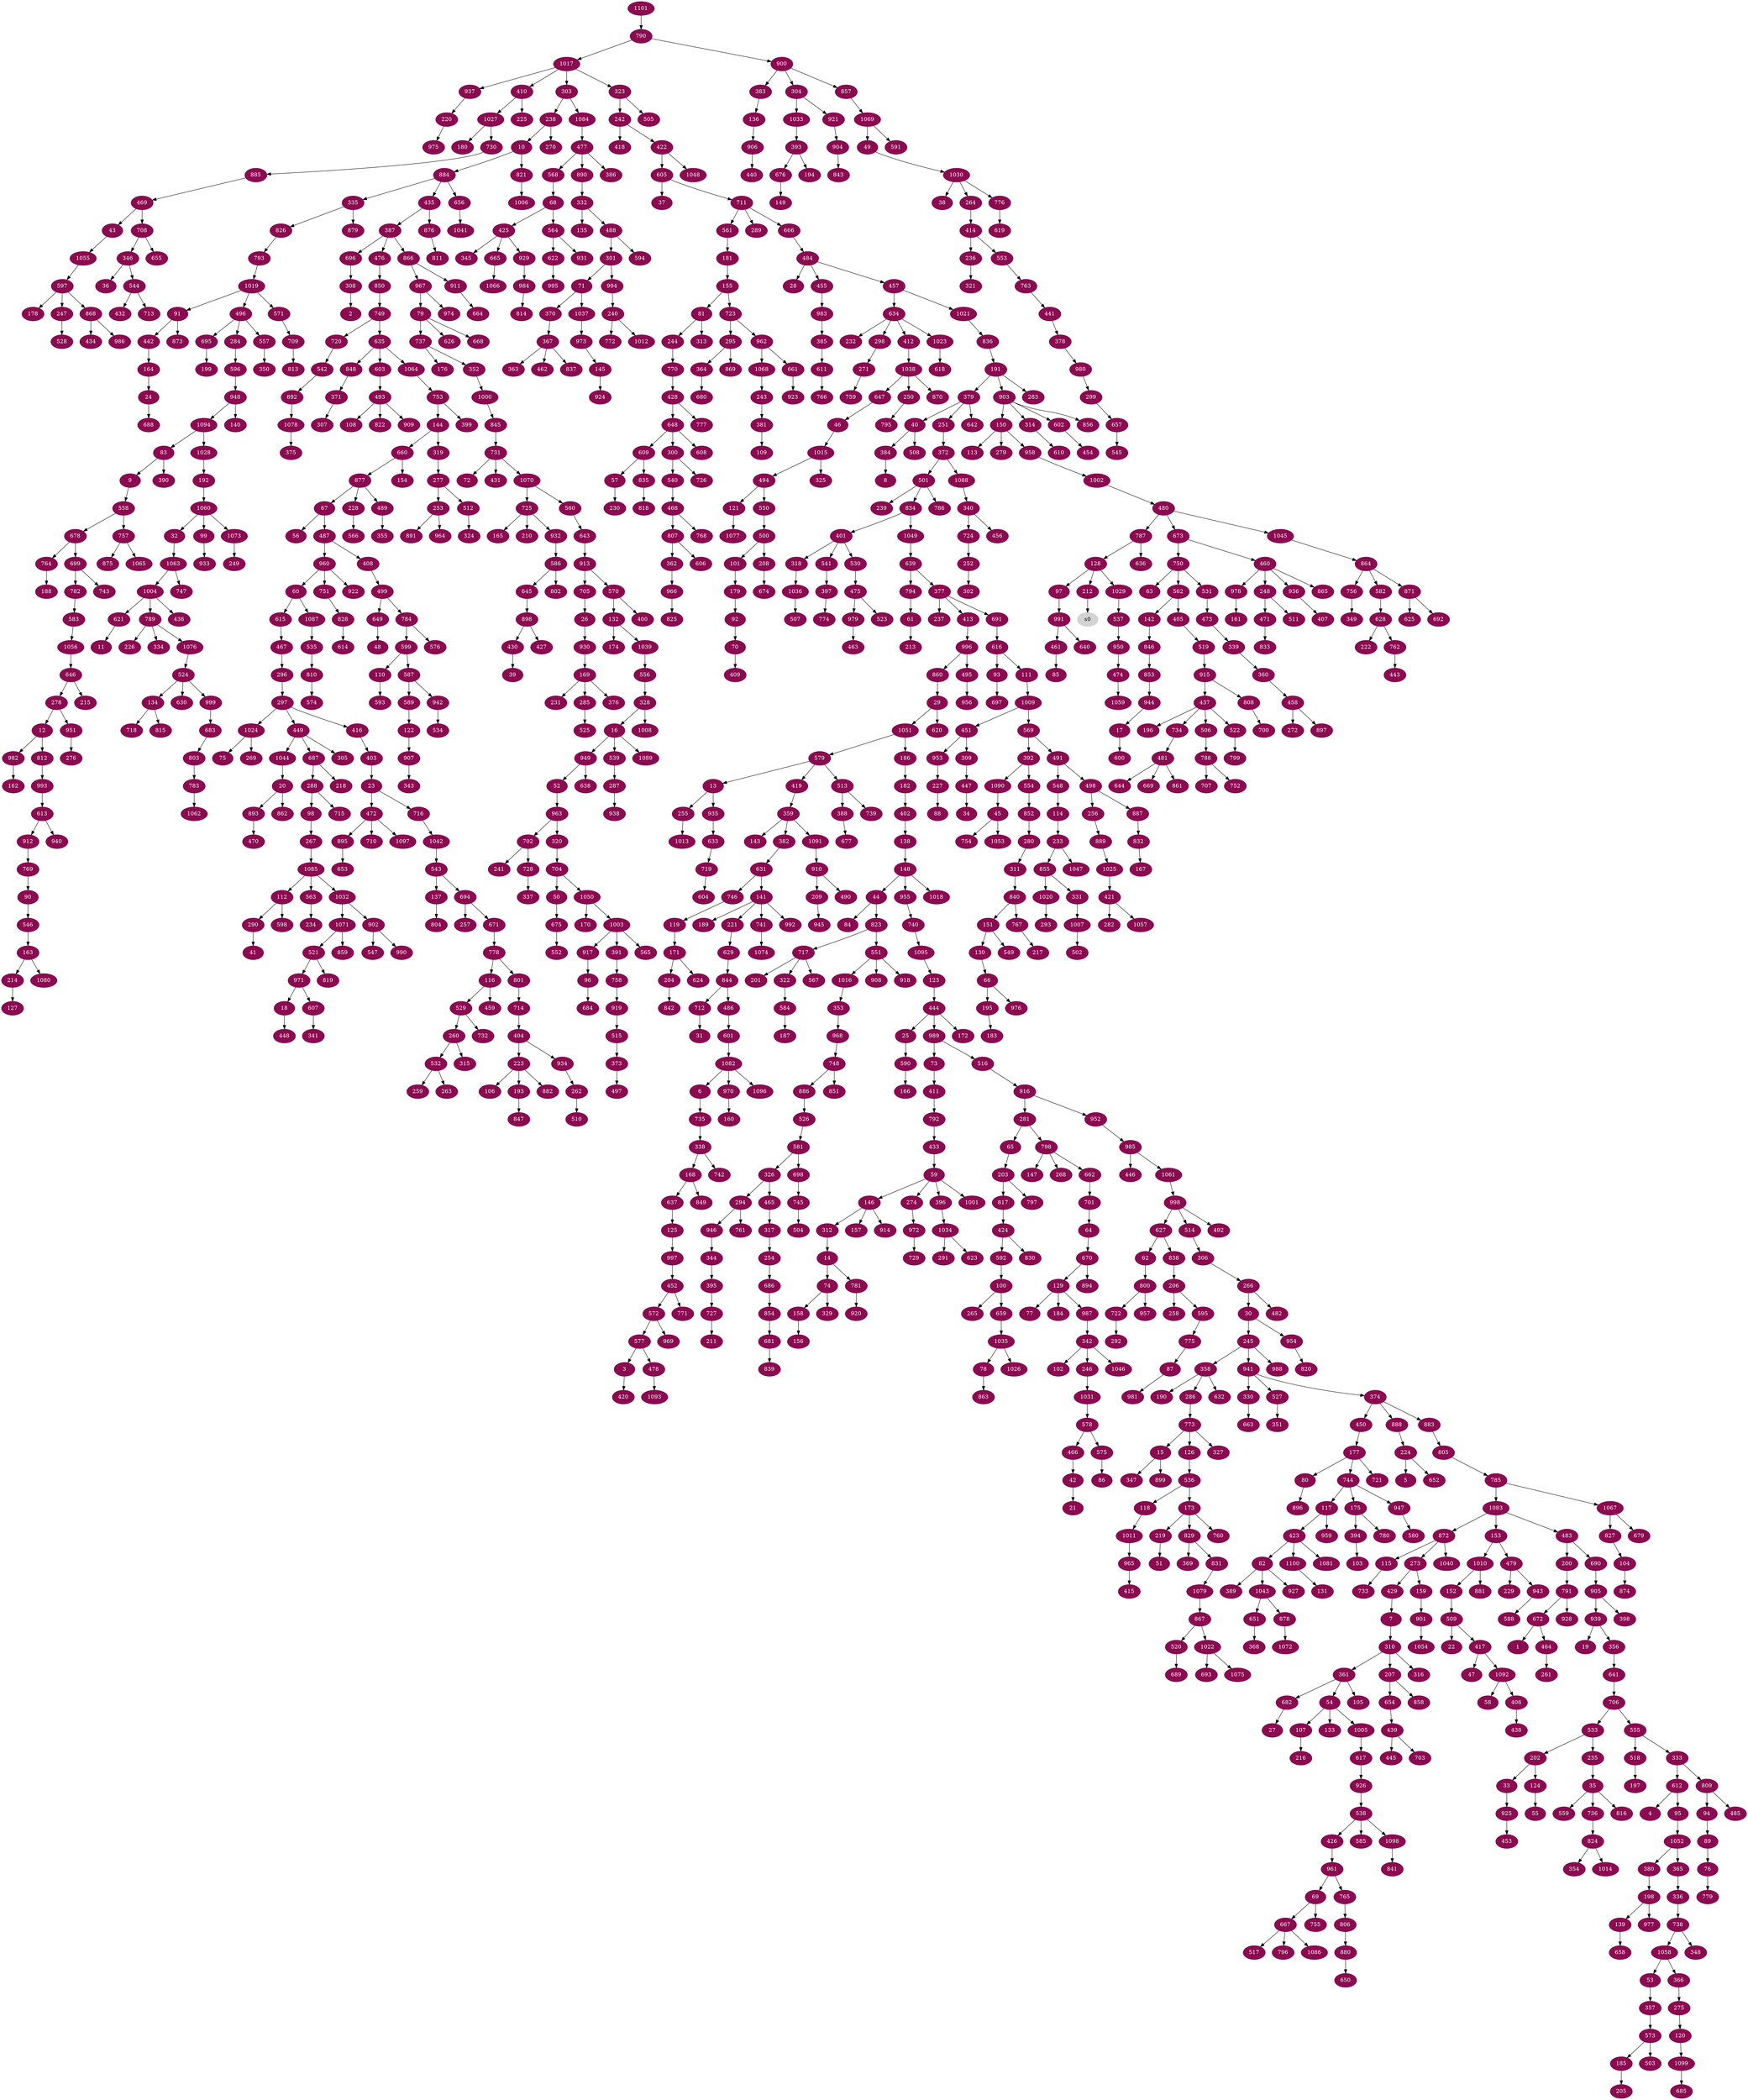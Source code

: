 digraph G {
node [color=deeppink4, style=filled, fontcolor=white];
672 -> 1;
308 -> 2;
577 -> 3;
612 -> 4;
224 -> 5;
1082 -> 6;
429 -> 7;
384 -> 8;
83 -> 9;
238 -> 10;
621 -> 11;
278 -> 12;
579 -> 13;
312 -> 14;
773 -> 15;
328 -> 16;
944 -> 17;
971 -> 18;
939 -> 19;
1044 -> 20;
42 -> 21;
509 -> 22;
403 -> 23;
164 -> 24;
444 -> 25;
705 -> 26;
682 -> 27;
484 -> 28;
860 -> 29;
266 -> 30;
712 -> 31;
1060 -> 32;
202 -> 33;
447 -> 34;
235 -> 35;
346 -> 36;
605 -> 37;
1030 -> 38;
430 -> 39;
379 -> 40;
290 -> 41;
466 -> 42;
469 -> 43;
148 -> 44;
1090 -> 45;
647 -> 46;
417 -> 47;
649 -> 48;
1069 -> 49;
704 -> 50;
219 -> 51;
949 -> 52;
1058 -> 53;
361 -> 54;
124 -> 55;
67 -> 56;
609 -> 57;
1092 -> 58;
433 -> 59;
960 -> 60;
794 -> 61;
627 -> 62;
750 -> 63;
701 -> 64;
281 -> 65;
130 -> 66;
877 -> 67;
568 -> 68;
961 -> 69;
92 -> 70;
301 -> 71;
731 -> 72;
989 -> 73;
14 -> 74;
1024 -> 75;
89 -> 76;
129 -> 77;
1035 -> 78;
967 -> 79;
177 -> 80;
155 -> 81;
423 -> 82;
1094 -> 83;
44 -> 84;
461 -> 85;
575 -> 86;
775 -> 87;
227 -> 88;
94 -> 89;
769 -> 90;
1019 -> 91;
179 -> 92;
616 -> 93;
809 -> 94;
612 -> 95;
917 -> 96;
128 -> 97;
288 -> 98;
1060 -> 99;
592 -> 100;
500 -> 101;
342 -> 102;
394 -> 103;
827 -> 104;
361 -> 105;
223 -> 106;
54 -> 107;
493 -> 108;
381 -> 109;
599 -> 110;
616 -> 111;
1085 -> 112;
150 -> 113;
548 -> 114;
872 -> 115;
778 -> 116;
744 -> 117;
536 -> 118;
746 -> 119;
275 -> 120;
494 -> 121;
589 -> 122;
1095 -> 123;
202 -> 124;
637 -> 125;
773 -> 126;
214 -> 127;
787 -> 128;
670 -> 129;
151 -> 130;
1100 -> 131;
570 -> 132;
54 -> 133;
524 -> 134;
332 -> 135;
383 -> 136;
543 -> 137;
402 -> 138;
198 -> 139;
948 -> 140;
631 -> 141;
562 -> 142;
359 -> 143;
753 -> 144;
973 -> 145;
59 -> 146;
798 -> 147;
138 -> 148;
676 -> 149;
903 -> 150;
840 -> 151;
1010 -> 152;
1083 -> 153;
660 -> 154;
181 -> 155;
158 -> 156;
146 -> 157;
74 -> 158;
273 -> 159;
970 -> 160;
978 -> 161;
982 -> 162;
546 -> 163;
442 -> 164;
725 -> 165;
590 -> 166;
832 -> 167;
338 -> 168;
930 -> 169;
1050 -> 170;
119 -> 171;
444 -> 172;
536 -> 173;
132 -> 174;
744 -> 175;
737 -> 176;
450 -> 177;
597 -> 178;
101 -> 179;
1027 -> 180;
561 -> 181;
186 -> 182;
195 -> 183;
129 -> 184;
573 -> 185;
1051 -> 186;
584 -> 187;
764 -> 188;
141 -> 189;
358 -> 190;
836 -> 191;
1028 -> 192;
223 -> 193;
393 -> 194;
66 -> 195;
437 -> 196;
518 -> 197;
380 -> 198;
695 -> 199;
483 -> 200;
717 -> 201;
533 -> 202;
65 -> 203;
171 -> 204;
185 -> 205;
838 -> 206;
310 -> 207;
500 -> 208;
910 -> 209;
725 -> 210;
727 -> 211;
128 -> 212;
61 -> 213;
163 -> 214;
646 -> 215;
107 -> 216;
767 -> 217;
687 -> 218;
173 -> 219;
937 -> 220;
141 -> 221;
628 -> 222;
404 -> 223;
888 -> 224;
410 -> 225;
789 -> 226;
953 -> 227;
877 -> 228;
479 -> 229;
57 -> 230;
169 -> 231;
634 -> 232;
114 -> 233;
563 -> 234;
533 -> 235;
414 -> 236;
377 -> 237;
303 -> 238;
501 -> 239;
994 -> 240;
702 -> 241;
323 -> 242;
1068 -> 243;
81 -> 244;
30 -> 245;
342 -> 246;
597 -> 247;
460 -> 248;
1073 -> 249;
1038 -> 250;
379 -> 251;
724 -> 252;
277 -> 253;
317 -> 254;
13 -> 255;
498 -> 256;
694 -> 257;
206 -> 258;
532 -> 259;
529 -> 260;
464 -> 261;
934 -> 262;
532 -> 263;
1030 -> 264;
100 -> 265;
306 -> 266;
98 -> 267;
798 -> 268;
1024 -> 269;
238 -> 270;
298 -> 271;
458 -> 272;
872 -> 273;
59 -> 274;
366 -> 275;
951 -> 276;
319 -> 277;
646 -> 278;
150 -> 279;
852 -> 280;
916 -> 281;
421 -> 282;
191 -> 283;
496 -> 284;
169 -> 285;
358 -> 286;
539 -> 287;
687 -> 288;
711 -> 289;
112 -> 290;
1034 -> 291;
722 -> 292;
1020 -> 293;
326 -> 294;
723 -> 295;
467 -> 296;
296 -> 297;
634 -> 298;
980 -> 299;
648 -> 300;
488 -> 301;
252 -> 302;
1017 -> 303;
900 -> 304;
449 -> 305;
514 -> 306;
371 -> 307;
696 -> 308;
451 -> 309;
7 -> 310;
280 -> 311;
146 -> 312;
81 -> 313;
903 -> 314;
260 -> 315;
310 -> 316;
465 -> 317;
401 -> 318;
144 -> 319;
963 -> 320;
236 -> 321;
717 -> 322;
1017 -> 323;
512 -> 324;
1015 -> 325;
581 -> 326;
773 -> 327;
556 -> 328;
74 -> 329;
941 -> 330;
855 -> 331;
890 -> 332;
555 -> 333;
789 -> 334;
884 -> 335;
365 -> 336;
728 -> 337;
735 -> 338;
473 -> 339;
1088 -> 340;
607 -> 341;
987 -> 342;
907 -> 343;
946 -> 344;
425 -> 345;
708 -> 346;
15 -> 347;
738 -> 348;
756 -> 349;
557 -> 350;
527 -> 351;
737 -> 352;
1016 -> 353;
824 -> 354;
489 -> 355;
939 -> 356;
53 -> 357;
245 -> 358;
419 -> 359;
339 -> 360;
310 -> 361;
807 -> 362;
367 -> 363;
295 -> 364;
1052 -> 365;
1058 -> 366;
370 -> 367;
651 -> 368;
829 -> 369;
71 -> 370;
848 -> 371;
251 -> 372;
515 -> 373;
941 -> 374;
1078 -> 375;
169 -> 376;
639 -> 377;
441 -> 378;
191 -> 379;
1052 -> 380;
243 -> 381;
359 -> 382;
900 -> 383;
40 -> 384;
983 -> 385;
477 -> 386;
435 -> 387;
513 -> 388;
82 -> 389;
83 -> 390;
1003 -> 391;
569 -> 392;
1033 -> 393;
175 -> 394;
344 -> 395;
59 -> 396;
541 -> 397;
905 -> 398;
753 -> 399;
570 -> 400;
834 -> 401;
182 -> 402;
416 -> 403;
714 -> 404;
562 -> 405;
1092 -> 406;
936 -> 407;
487 -> 408;
70 -> 409;
1017 -> 410;
73 -> 411;
634 -> 412;
377 -> 413;
264 -> 414;
965 -> 415;
297 -> 416;
509 -> 417;
242 -> 418;
579 -> 419;
3 -> 420;
1025 -> 421;
242 -> 422;
117 -> 423;
817 -> 424;
68 -> 425;
538 -> 426;
898 -> 427;
770 -> 428;
273 -> 429;
898 -> 430;
731 -> 431;
544 -> 432;
792 -> 433;
868 -> 434;
884 -> 435;
1004 -> 436;
915 -> 437;
406 -> 438;
654 -> 439;
906 -> 440;
763 -> 441;
91 -> 442;
762 -> 443;
123 -> 444;
439 -> 445;
985 -> 446;
309 -> 447;
18 -> 448;
297 -> 449;
374 -> 450;
1009 -> 451;
997 -> 452;
925 -> 453;
602 -> 454;
484 -> 455;
340 -> 456;
484 -> 457;
360 -> 458;
116 -> 459;
673 -> 460;
991 -> 461;
367 -> 462;
979 -> 463;
672 -> 464;
326 -> 465;
578 -> 466;
615 -> 467;
540 -> 468;
885 -> 469;
893 -> 470;
248 -> 471;
23 -> 472;
531 -> 473;
950 -> 474;
530 -> 475;
387 -> 476;
1084 -> 477;
577 -> 478;
153 -> 479;
1002 -> 480;
734 -> 481;
266 -> 482;
1083 -> 483;
666 -> 484;
809 -> 485;
844 -> 486;
67 -> 487;
332 -> 488;
877 -> 489;
910 -> 490;
569 -> 491;
998 -> 492;
603 -> 493;
1015 -> 494;
996 -> 495;
1019 -> 496;
373 -> 497;
491 -> 498;
408 -> 499;
550 -> 500;
372 -> 501;
1007 -> 502;
573 -> 503;
745 -> 504;
323 -> 505;
437 -> 506;
1036 -> 507;
40 -> 508;
152 -> 509;
262 -> 510;
248 -> 511;
277 -> 512;
579 -> 513;
998 -> 514;
919 -> 515;
989 -> 516;
667 -> 517;
555 -> 518;
405 -> 519;
867 -> 520;
1071 -> 521;
437 -> 522;
475 -> 523;
1076 -> 524;
285 -> 525;
886 -> 526;
941 -> 527;
247 -> 528;
116 -> 529;
401 -> 530;
750 -> 531;
260 -> 532;
706 -> 533;
942 -> 534;
1087 -> 535;
126 -> 536;
1029 -> 537;
926 -> 538;
16 -> 539;
300 -> 540;
401 -> 541;
720 -> 542;
1042 -> 543;
346 -> 544;
657 -> 545;
90 -> 546;
902 -> 547;
491 -> 548;
151 -> 549;
494 -> 550;
823 -> 551;
675 -> 552;
414 -> 553;
392 -> 554;
706 -> 555;
1039 -> 556;
496 -> 557;
9 -> 558;
35 -> 559;
1070 -> 560;
711 -> 561;
750 -> 562;
1085 -> 563;
68 -> 564;
1003 -> 565;
228 -> 566;
717 -> 567;
477 -> 568;
1009 -> 569;
913 -> 570;
1019 -> 571;
452 -> 572;
357 -> 573;
810 -> 574;
578 -> 575;
784 -> 576;
572 -> 577;
1031 -> 578;
1051 -> 579;
947 -> 580;
526 -> 581;
864 -> 582;
782 -> 583;
322 -> 584;
538 -> 585;
932 -> 586;
599 -> 587;
943 -> 588;
587 -> 589;
25 -> 590;
1069 -> 591;
424 -> 592;
110 -> 593;
488 -> 594;
206 -> 595;
284 -> 596;
1055 -> 597;
112 -> 598;
784 -> 599;
17 -> 600;
486 -> 601;
903 -> 602;
635 -> 603;
719 -> 604;
422 -> 605;
807 -> 606;
971 -> 607;
648 -> 608;
648 -> 609;
314 -> 610;
385 -> 611;
333 -> 612;
993 -> 613;
828 -> 614;
60 -> 615;
691 -> 616;
1005 -> 617;
1023 -> 618;
776 -> 619;
29 -> 620;
1004 -> 621;
564 -> 622;
1034 -> 623;
171 -> 624;
871 -> 625;
79 -> 626;
998 -> 627;
582 -> 628;
221 -> 629;
524 -> 630;
382 -> 631;
358 -> 632;
935 -> 633;
457 -> 634;
749 -> 635;
787 -> 636;
168 -> 637;
949 -> 638;
1049 -> 639;
991 -> 640;
356 -> 641;
379 -> 642;
560 -> 643;
481 -> 644;
586 -> 645;
1056 -> 646;
1038 -> 647;
428 -> 648;
499 -> 649;
880 -> 650;
1043 -> 651;
224 -> 652;
895 -> 653;
207 -> 654;
708 -> 655;
884 -> 656;
299 -> 657;
139 -> 658;
100 -> 659;
144 -> 660;
962 -> 661;
798 -> 662;
330 -> 663;
911 -> 664;
425 -> 665;
711 -> 666;
69 -> 667;
79 -> 668;
481 -> 669;
64 -> 670;
694 -> 671;
791 -> 672;
480 -> 673;
208 -> 674;
50 -> 675;
393 -> 676;
388 -> 677;
558 -> 678;
1067 -> 679;
364 -> 680;
854 -> 681;
361 -> 682;
999 -> 683;
96 -> 684;
1099 -> 685;
254 -> 686;
449 -> 687;
24 -> 688;
520 -> 689;
483 -> 690;
377 -> 691;
871 -> 692;
1022 -> 693;
543 -> 694;
496 -> 695;
387 -> 696;
93 -> 697;
581 -> 698;
678 -> 699;
808 -> 700;
662 -> 701;
963 -> 702;
439 -> 703;
320 -> 704;
913 -> 705;
641 -> 706;
788 -> 707;
469 -> 708;
571 -> 709;
472 -> 710;
605 -> 711;
844 -> 712;
544 -> 713;
801 -> 714;
288 -> 715;
23 -> 716;
823 -> 717;
134 -> 718;
633 -> 719;
749 -> 720;
177 -> 721;
800 -> 722;
155 -> 723;
340 -> 724;
1070 -> 725;
300 -> 726;
395 -> 727;
702 -> 728;
972 -> 729;
1027 -> 730;
845 -> 731;
529 -> 732;
115 -> 733;
437 -> 734;
6 -> 735;
35 -> 736;
79 -> 737;
336 -> 738;
513 -> 739;
955 -> 740;
141 -> 741;
338 -> 742;
699 -> 743;
177 -> 744;
698 -> 745;
631 -> 746;
1063 -> 747;
968 -> 748;
850 -> 749;
673 -> 750;
960 -> 751;
788 -> 752;
1064 -> 753;
45 -> 754;
69 -> 755;
864 -> 756;
558 -> 757;
391 -> 758;
271 -> 759;
173 -> 760;
294 -> 761;
628 -> 762;
553 -> 763;
678 -> 764;
961 -> 765;
611 -> 766;
840 -> 767;
468 -> 768;
912 -> 769;
244 -> 770;
452 -> 771;
240 -> 772;
286 -> 773;
397 -> 774;
595 -> 775;
1030 -> 776;
428 -> 777;
671 -> 778;
76 -> 779;
175 -> 780;
14 -> 781;
699 -> 782;
803 -> 783;
499 -> 784;
805 -> 785;
501 -> 786;
480 -> 787;
506 -> 788;
1004 -> 789;
1101 -> 790;
200 -> 791;
411 -> 792;
826 -> 793;
639 -> 794;
250 -> 795;
667 -> 796;
203 -> 797;
281 -> 798;
522 -> 799;
62 -> 800;
778 -> 801;
586 -> 802;
683 -> 803;
137 -> 804;
883 -> 805;
765 -> 806;
468 -> 807;
915 -> 808;
333 -> 809;
535 -> 810;
876 -> 811;
12 -> 812;
709 -> 813;
984 -> 814;
134 -> 815;
35 -> 816;
203 -> 817;
835 -> 818;
521 -> 819;
954 -> 820;
10 -> 821;
493 -> 822;
44 -> 823;
736 -> 824;
966 -> 825;
335 -> 826;
1067 -> 827;
751 -> 828;
173 -> 829;
424 -> 830;
829 -> 831;
887 -> 832;
471 -> 833;
501 -> 834;
609 -> 835;
1021 -> 836;
367 -> 837;
627 -> 838;
681 -> 839;
311 -> 840;
1098 -> 841;
204 -> 842;
904 -> 843;
629 -> 844;
1000 -> 845;
142 -> 846;
193 -> 847;
635 -> 848;
168 -> 849;
476 -> 850;
748 -> 851;
554 -> 852;
846 -> 853;
686 -> 854;
233 -> 855;
903 -> 856;
900 -> 857;
207 -> 858;
1071 -> 859;
996 -> 860;
481 -> 861;
20 -> 862;
78 -> 863;
1045 -> 864;
460 -> 865;
387 -> 866;
1079 -> 867;
597 -> 868;
295 -> 869;
1038 -> 870;
864 -> 871;
1083 -> 872;
91 -> 873;
104 -> 874;
757 -> 875;
435 -> 876;
660 -> 877;
1043 -> 878;
335 -> 879;
806 -> 880;
1010 -> 881;
223 -> 882;
374 -> 883;
10 -> 884;
730 -> 885;
748 -> 886;
498 -> 887;
374 -> 888;
256 -> 889;
477 -> 890;
253 -> 891;
542 -> 892;
20 -> 893;
670 -> 894;
472 -> 895;
80 -> 896;
458 -> 897;
645 -> 898;
15 -> 899;
790 -> 900;
159 -> 901;
1032 -> 902;
191 -> 903;
921 -> 904;
690 -> 905;
136 -> 906;
122 -> 907;
551 -> 908;
493 -> 909;
1091 -> 910;
866 -> 911;
613 -> 912;
643 -> 913;
146 -> 914;
519 -> 915;
516 -> 916;
1003 -> 917;
551 -> 918;
758 -> 919;
781 -> 920;
304 -> 921;
960 -> 922;
661 -> 923;
145 -> 924;
33 -> 925;
617 -> 926;
82 -> 927;
791 -> 928;
425 -> 929;
26 -> 930;
564 -> 931;
725 -> 932;
99 -> 933;
404 -> 934;
13 -> 935;
460 -> 936;
1017 -> 937;
287 -> 938;
905 -> 939;
613 -> 940;
245 -> 941;
587 -> 942;
479 -> 943;
853 -> 944;
209 -> 945;
294 -> 946;
744 -> 947;
596 -> 948;
16 -> 949;
537 -> 950;
278 -> 951;
916 -> 952;
451 -> 953;
30 -> 954;
148 -> 955;
495 -> 956;
800 -> 957;
150 -> 958;
117 -> 959;
487 -> 960;
426 -> 961;
723 -> 962;
52 -> 963;
253 -> 964;
1011 -> 965;
362 -> 966;
866 -> 967;
353 -> 968;
572 -> 969;
1082 -> 970;
521 -> 971;
274 -> 972;
1037 -> 973;
967 -> 974;
220 -> 975;
66 -> 976;
198 -> 977;
460 -> 978;
475 -> 979;
378 -> 980;
87 -> 981;
12 -> 982;
455 -> 983;
929 -> 984;
952 -> 985;
868 -> 986;
129 -> 987;
245 -> 988;
444 -> 989;
902 -> 990;
97 -> 991;
141 -> 992;
812 -> 993;
301 -> 994;
622 -> 995;
413 -> 996;
125 -> 997;
1061 -> 998;
524 -> 999;
352 -> 1000;
59 -> 1001;
958 -> 1002;
1050 -> 1003;
1063 -> 1004;
54 -> 1005;
821 -> 1006;
331 -> 1007;
328 -> 1008;
111 -> 1009;
153 -> 1010;
118 -> 1011;
240 -> 1012;
255 -> 1013;
824 -> 1014;
46 -> 1015;
551 -> 1016;
790 -> 1017;
148 -> 1018;
793 -> 1019;
855 -> 1020;
457 -> 1021;
867 -> 1022;
634 -> 1023;
297 -> 1024;
889 -> 1025;
1035 -> 1026;
410 -> 1027;
1094 -> 1028;
128 -> 1029;
49 -> 1030;
246 -> 1031;
1085 -> 1032;
304 -> 1033;
396 -> 1034;
659 -> 1035;
318 -> 1036;
71 -> 1037;
412 -> 1038;
132 -> 1039;
872 -> 1040;
656 -> 1041;
716 -> 1042;
82 -> 1043;
449 -> 1044;
480 -> 1045;
342 -> 1046;
233 -> 1047;
422 -> 1048;
834 -> 1049;
704 -> 1050;
29 -> 1051;
95 -> 1052;
45 -> 1053;
901 -> 1054;
43 -> 1055;
583 -> 1056;
421 -> 1057;
738 -> 1058;
474 -> 1059;
192 -> 1060;
985 -> 1061;
783 -> 1062;
32 -> 1063;
635 -> 1064;
757 -> 1065;
665 -> 1066;
785 -> 1067;
962 -> 1068;
857 -> 1069;
731 -> 1070;
1032 -> 1071;
878 -> 1072;
1060 -> 1073;
741 -> 1074;
1022 -> 1075;
789 -> 1076;
121 -> 1077;
892 -> 1078;
831 -> 1079;
163 -> 1080;
423 -> 1081;
601 -> 1082;
785 -> 1083;
303 -> 1084;
267 -> 1085;
667 -> 1086;
60 -> 1087;
372 -> 1088;
16 -> 1089;
392 -> 1090;
359 -> 1091;
417 -> 1092;
478 -> 1093;
948 -> 1094;
740 -> 1095;
1082 -> 1096;
472 -> 1097;
538 -> 1098;
120 -> 1099;
423 -> 1100;
node [color=lightgrey, style=filled, fontcolor=black];
212 -> s0;
}
